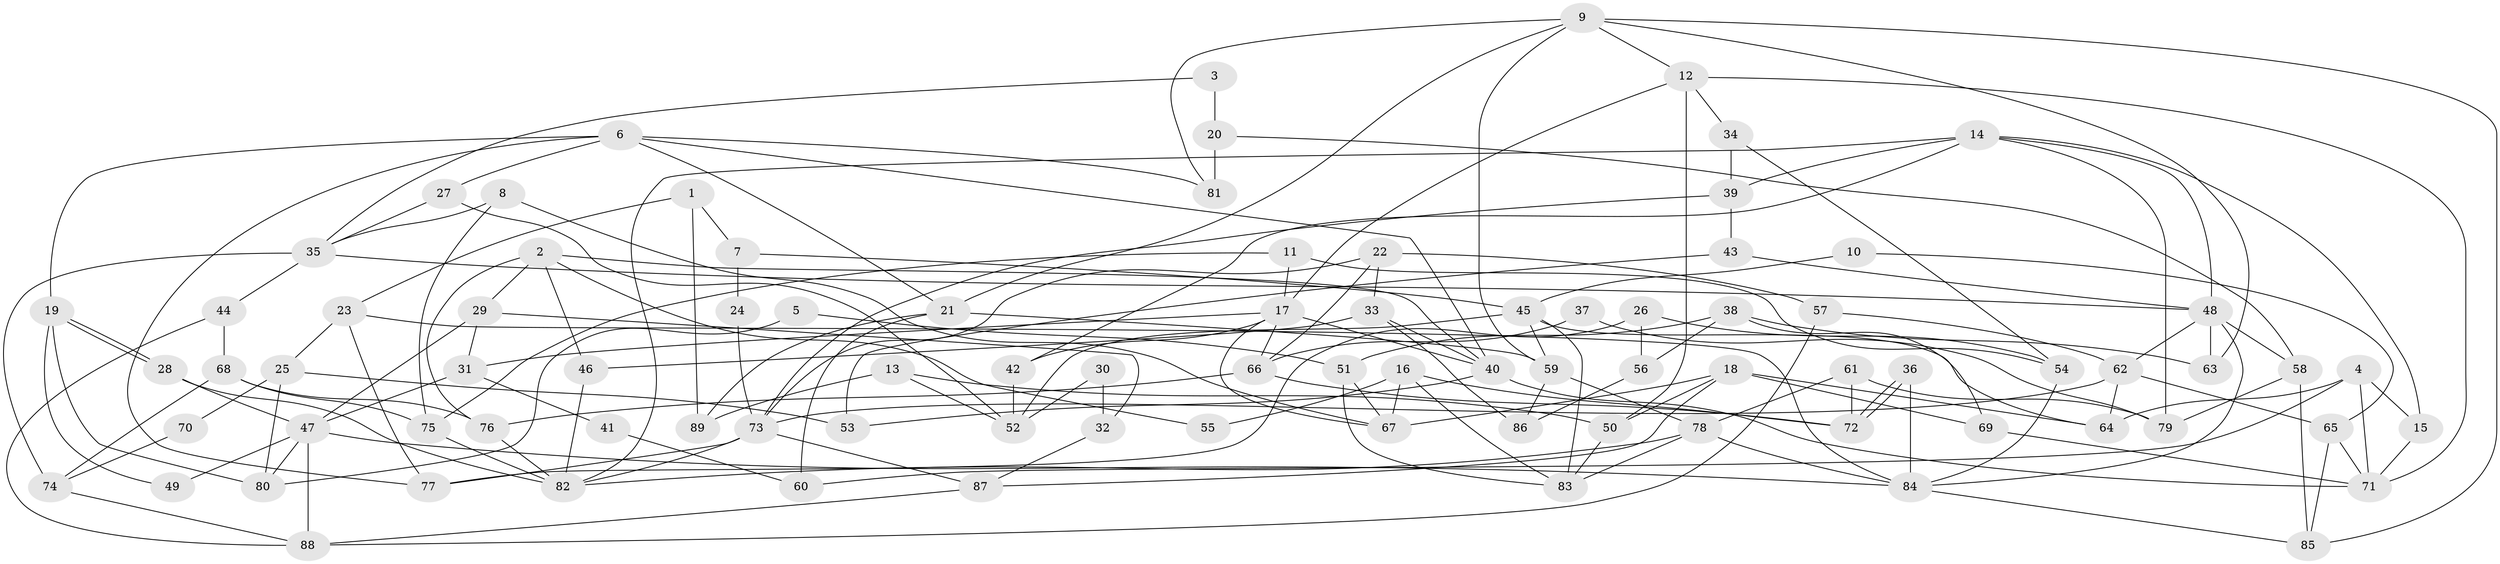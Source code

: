 // coarse degree distribution, {4: 0.2222222222222222, 7: 0.07407407407407407, 5: 0.2037037037037037, 3: 0.2222222222222222, 6: 0.14814814814814814, 11: 0.018518518518518517, 10: 0.037037037037037035, 2: 0.037037037037037035, 8: 0.018518518518518517, 12: 0.018518518518518517}
// Generated by graph-tools (version 1.1) at 2025/37/03/04/25 23:37:13]
// undirected, 89 vertices, 178 edges
graph export_dot {
  node [color=gray90,style=filled];
  1;
  2;
  3;
  4;
  5;
  6;
  7;
  8;
  9;
  10;
  11;
  12;
  13;
  14;
  15;
  16;
  17;
  18;
  19;
  20;
  21;
  22;
  23;
  24;
  25;
  26;
  27;
  28;
  29;
  30;
  31;
  32;
  33;
  34;
  35;
  36;
  37;
  38;
  39;
  40;
  41;
  42;
  43;
  44;
  45;
  46;
  47;
  48;
  49;
  50;
  51;
  52;
  53;
  54;
  55;
  56;
  57;
  58;
  59;
  60;
  61;
  62;
  63;
  64;
  65;
  66;
  67;
  68;
  69;
  70;
  71;
  72;
  73;
  74;
  75;
  76;
  77;
  78;
  79;
  80;
  81;
  82;
  83;
  84;
  85;
  86;
  87;
  88;
  89;
  1 -- 89;
  1 -- 23;
  1 -- 7;
  2 -- 40;
  2 -- 29;
  2 -- 46;
  2 -- 55;
  2 -- 76;
  3 -- 35;
  3 -- 20;
  4 -- 71;
  4 -- 15;
  4 -- 60;
  4 -- 64;
  5 -- 80;
  5 -- 51;
  6 -- 77;
  6 -- 40;
  6 -- 19;
  6 -- 21;
  6 -- 27;
  6 -- 81;
  7 -- 45;
  7 -- 24;
  8 -- 35;
  8 -- 75;
  8 -- 67;
  9 -- 21;
  9 -- 12;
  9 -- 59;
  9 -- 63;
  9 -- 81;
  9 -- 85;
  10 -- 65;
  10 -- 45;
  11 -- 17;
  11 -- 75;
  11 -- 54;
  12 -- 71;
  12 -- 17;
  12 -- 34;
  12 -- 50;
  13 -- 52;
  13 -- 50;
  13 -- 89;
  14 -- 82;
  14 -- 48;
  14 -- 15;
  14 -- 39;
  14 -- 42;
  14 -- 79;
  15 -- 71;
  16 -- 67;
  16 -- 72;
  16 -- 55;
  16 -- 83;
  17 -- 40;
  17 -- 66;
  17 -- 31;
  17 -- 42;
  17 -- 67;
  18 -- 50;
  18 -- 67;
  18 -- 64;
  18 -- 69;
  18 -- 87;
  19 -- 28;
  19 -- 28;
  19 -- 49;
  19 -- 80;
  20 -- 81;
  20 -- 58;
  21 -- 59;
  21 -- 60;
  21 -- 89;
  22 -- 33;
  22 -- 73;
  22 -- 57;
  22 -- 66;
  23 -- 25;
  23 -- 84;
  23 -- 77;
  24 -- 73;
  25 -- 80;
  25 -- 53;
  25 -- 70;
  26 -- 54;
  26 -- 77;
  26 -- 56;
  27 -- 52;
  27 -- 35;
  28 -- 82;
  28 -- 47;
  29 -- 47;
  29 -- 31;
  29 -- 32;
  30 -- 52;
  30 -- 32;
  31 -- 47;
  31 -- 41;
  32 -- 87;
  33 -- 86;
  33 -- 46;
  33 -- 40;
  34 -- 39;
  34 -- 54;
  35 -- 44;
  35 -- 48;
  35 -- 74;
  36 -- 84;
  36 -- 72;
  36 -- 72;
  37 -- 79;
  37 -- 66;
  38 -- 63;
  38 -- 51;
  38 -- 56;
  38 -- 69;
  39 -- 73;
  39 -- 43;
  40 -- 71;
  40 -- 53;
  41 -- 60;
  42 -- 52;
  43 -- 48;
  43 -- 53;
  44 -- 68;
  44 -- 88;
  45 -- 64;
  45 -- 83;
  45 -- 52;
  45 -- 59;
  46 -- 82;
  47 -- 84;
  47 -- 49;
  47 -- 80;
  47 -- 88;
  48 -- 62;
  48 -- 58;
  48 -- 63;
  48 -- 84;
  50 -- 83;
  51 -- 83;
  51 -- 67;
  54 -- 84;
  56 -- 86;
  57 -- 88;
  57 -- 62;
  58 -- 85;
  58 -- 79;
  59 -- 78;
  59 -- 86;
  61 -- 78;
  61 -- 79;
  61 -- 72;
  62 -- 64;
  62 -- 65;
  62 -- 73;
  65 -- 85;
  65 -- 71;
  66 -- 72;
  66 -- 76;
  68 -- 74;
  68 -- 76;
  68 -- 75;
  69 -- 71;
  70 -- 74;
  73 -- 82;
  73 -- 77;
  73 -- 87;
  74 -- 88;
  75 -- 82;
  76 -- 82;
  78 -- 84;
  78 -- 82;
  78 -- 83;
  84 -- 85;
  87 -- 88;
}
